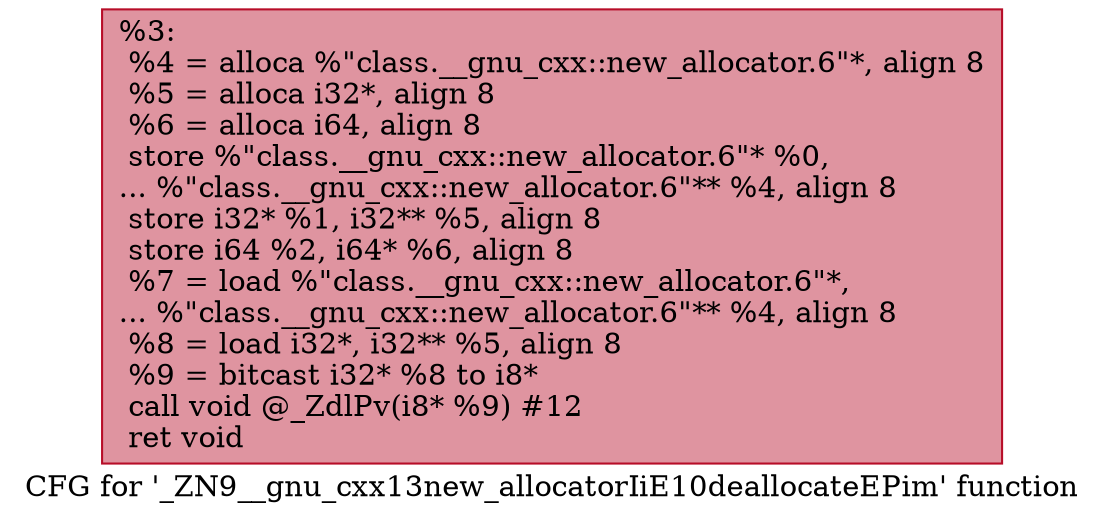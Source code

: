 digraph "CFG for '_ZN9__gnu_cxx13new_allocatorIiE10deallocateEPim' function" {
	label="CFG for '_ZN9__gnu_cxx13new_allocatorIiE10deallocateEPim' function";

	Node0x5604d28afda0 [shape=record,color="#b70d28ff", style=filled, fillcolor="#b70d2870",label="{%3:\l  %4 = alloca %\"class.__gnu_cxx::new_allocator.6\"*, align 8\l  %5 = alloca i32*, align 8\l  %6 = alloca i64, align 8\l  store %\"class.__gnu_cxx::new_allocator.6\"* %0,\l... %\"class.__gnu_cxx::new_allocator.6\"** %4, align 8\l  store i32* %1, i32** %5, align 8\l  store i64 %2, i64* %6, align 8\l  %7 = load %\"class.__gnu_cxx::new_allocator.6\"*,\l... %\"class.__gnu_cxx::new_allocator.6\"** %4, align 8\l  %8 = load i32*, i32** %5, align 8\l  %9 = bitcast i32* %8 to i8*\l  call void @_ZdlPv(i8* %9) #12\l  ret void\l}"];
}
